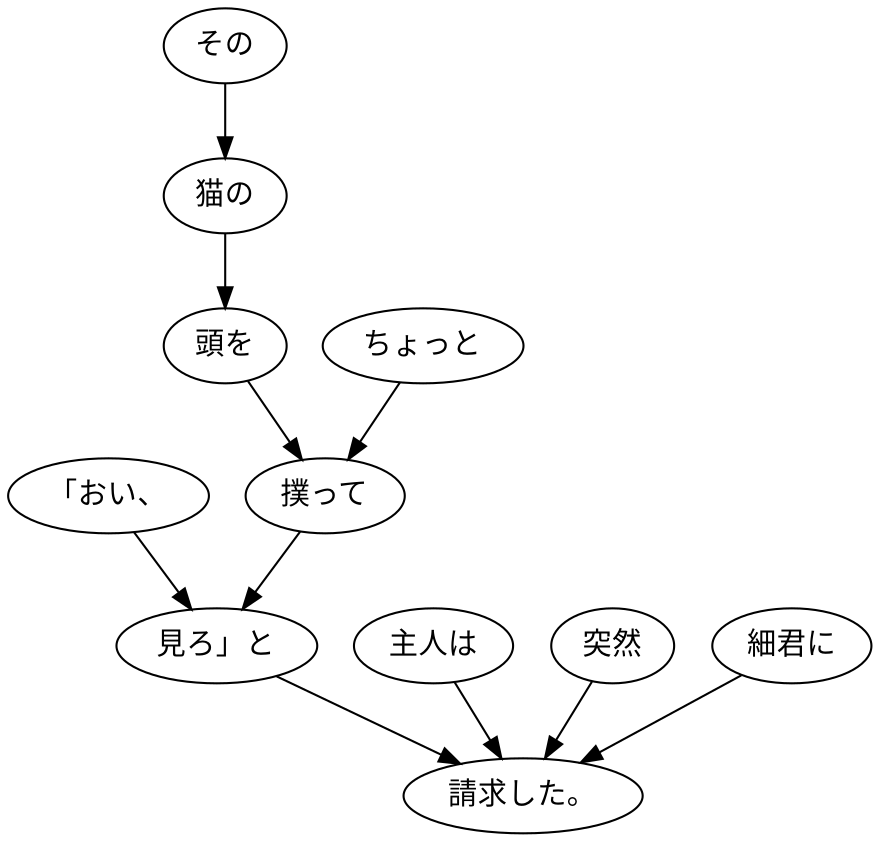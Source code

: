 digraph graph4549 {
	node0 [label="「おい、"];
	node1 [label="その"];
	node2 [label="猫の"];
	node3 [label="頭を"];
	node4 [label="ちょっと"];
	node5 [label="撲って"];
	node6 [label="見ろ」と"];
	node7 [label="主人は"];
	node8 [label="突然"];
	node9 [label="細君に"];
	node10 [label="請求した。"];
	node0 -> node6;
	node1 -> node2;
	node2 -> node3;
	node3 -> node5;
	node4 -> node5;
	node5 -> node6;
	node6 -> node10;
	node7 -> node10;
	node8 -> node10;
	node9 -> node10;
}
